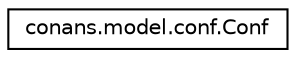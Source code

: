 digraph "Graphical Class Hierarchy"
{
 // LATEX_PDF_SIZE
  edge [fontname="Helvetica",fontsize="10",labelfontname="Helvetica",labelfontsize="10"];
  node [fontname="Helvetica",fontsize="10",shape=record];
  rankdir="LR";
  Node0 [label="conans.model.conf.Conf",height=0.2,width=0.4,color="black", fillcolor="white", style="filled",URL="$classconans_1_1model_1_1conf_1_1Conf.html",tooltip=" "];
}
